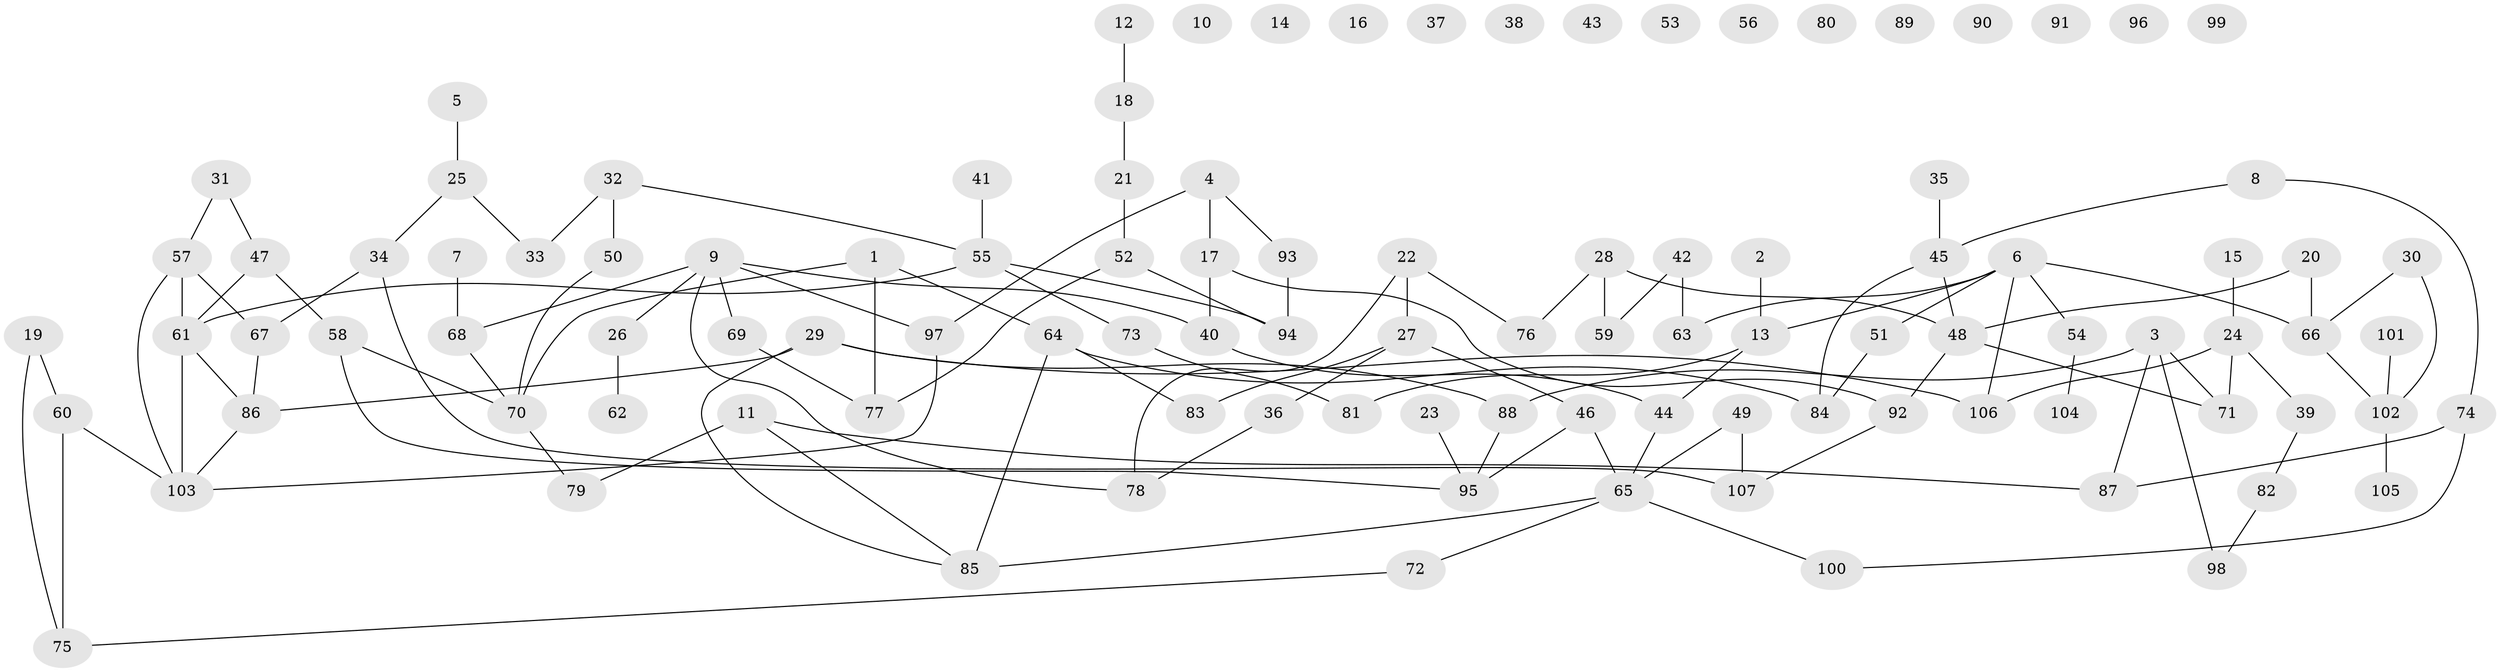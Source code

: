 // Generated by graph-tools (version 1.1) at 2025/39/03/09/25 04:39:27]
// undirected, 107 vertices, 129 edges
graph export_dot {
graph [start="1"]
  node [color=gray90,style=filled];
  1;
  2;
  3;
  4;
  5;
  6;
  7;
  8;
  9;
  10;
  11;
  12;
  13;
  14;
  15;
  16;
  17;
  18;
  19;
  20;
  21;
  22;
  23;
  24;
  25;
  26;
  27;
  28;
  29;
  30;
  31;
  32;
  33;
  34;
  35;
  36;
  37;
  38;
  39;
  40;
  41;
  42;
  43;
  44;
  45;
  46;
  47;
  48;
  49;
  50;
  51;
  52;
  53;
  54;
  55;
  56;
  57;
  58;
  59;
  60;
  61;
  62;
  63;
  64;
  65;
  66;
  67;
  68;
  69;
  70;
  71;
  72;
  73;
  74;
  75;
  76;
  77;
  78;
  79;
  80;
  81;
  82;
  83;
  84;
  85;
  86;
  87;
  88;
  89;
  90;
  91;
  92;
  93;
  94;
  95;
  96;
  97;
  98;
  99;
  100;
  101;
  102;
  103;
  104;
  105;
  106;
  107;
  1 -- 64;
  1 -- 70;
  1 -- 77;
  2 -- 13;
  3 -- 71;
  3 -- 87;
  3 -- 88;
  3 -- 98;
  4 -- 17;
  4 -- 93;
  4 -- 97;
  5 -- 25;
  6 -- 13;
  6 -- 51;
  6 -- 54;
  6 -- 63;
  6 -- 66;
  6 -- 106;
  7 -- 68;
  8 -- 45;
  8 -- 74;
  9 -- 26;
  9 -- 40;
  9 -- 68;
  9 -- 69;
  9 -- 78;
  9 -- 97;
  11 -- 79;
  11 -- 85;
  11 -- 87;
  12 -- 18;
  13 -- 44;
  13 -- 81;
  15 -- 24;
  17 -- 40;
  17 -- 92;
  18 -- 21;
  19 -- 60;
  19 -- 75;
  20 -- 48;
  20 -- 66;
  21 -- 52;
  22 -- 27;
  22 -- 76;
  22 -- 78;
  23 -- 95;
  24 -- 39;
  24 -- 71;
  24 -- 106;
  25 -- 33;
  25 -- 34;
  26 -- 62;
  27 -- 36;
  27 -- 46;
  27 -- 83;
  28 -- 48;
  28 -- 59;
  28 -- 76;
  29 -- 85;
  29 -- 86;
  29 -- 88;
  29 -- 106;
  30 -- 66;
  30 -- 102;
  31 -- 47;
  31 -- 57;
  32 -- 33;
  32 -- 50;
  32 -- 55;
  34 -- 67;
  34 -- 107;
  35 -- 45;
  36 -- 78;
  39 -- 82;
  40 -- 44;
  41 -- 55;
  42 -- 59;
  42 -- 63;
  44 -- 65;
  45 -- 48;
  45 -- 84;
  46 -- 65;
  46 -- 95;
  47 -- 58;
  47 -- 61;
  48 -- 71;
  48 -- 92;
  49 -- 65;
  49 -- 107;
  50 -- 70;
  51 -- 84;
  52 -- 77;
  52 -- 94;
  54 -- 104;
  55 -- 61;
  55 -- 73;
  55 -- 94;
  57 -- 61;
  57 -- 67;
  57 -- 103;
  58 -- 70;
  58 -- 95;
  60 -- 75;
  60 -- 103;
  61 -- 86;
  61 -- 103;
  64 -- 83;
  64 -- 84;
  64 -- 85;
  65 -- 72;
  65 -- 85;
  65 -- 100;
  66 -- 102;
  67 -- 86;
  68 -- 70;
  69 -- 77;
  70 -- 79;
  72 -- 75;
  73 -- 81;
  74 -- 87;
  74 -- 100;
  82 -- 98;
  86 -- 103;
  88 -- 95;
  92 -- 107;
  93 -- 94;
  97 -- 103;
  101 -- 102;
  102 -- 105;
}
